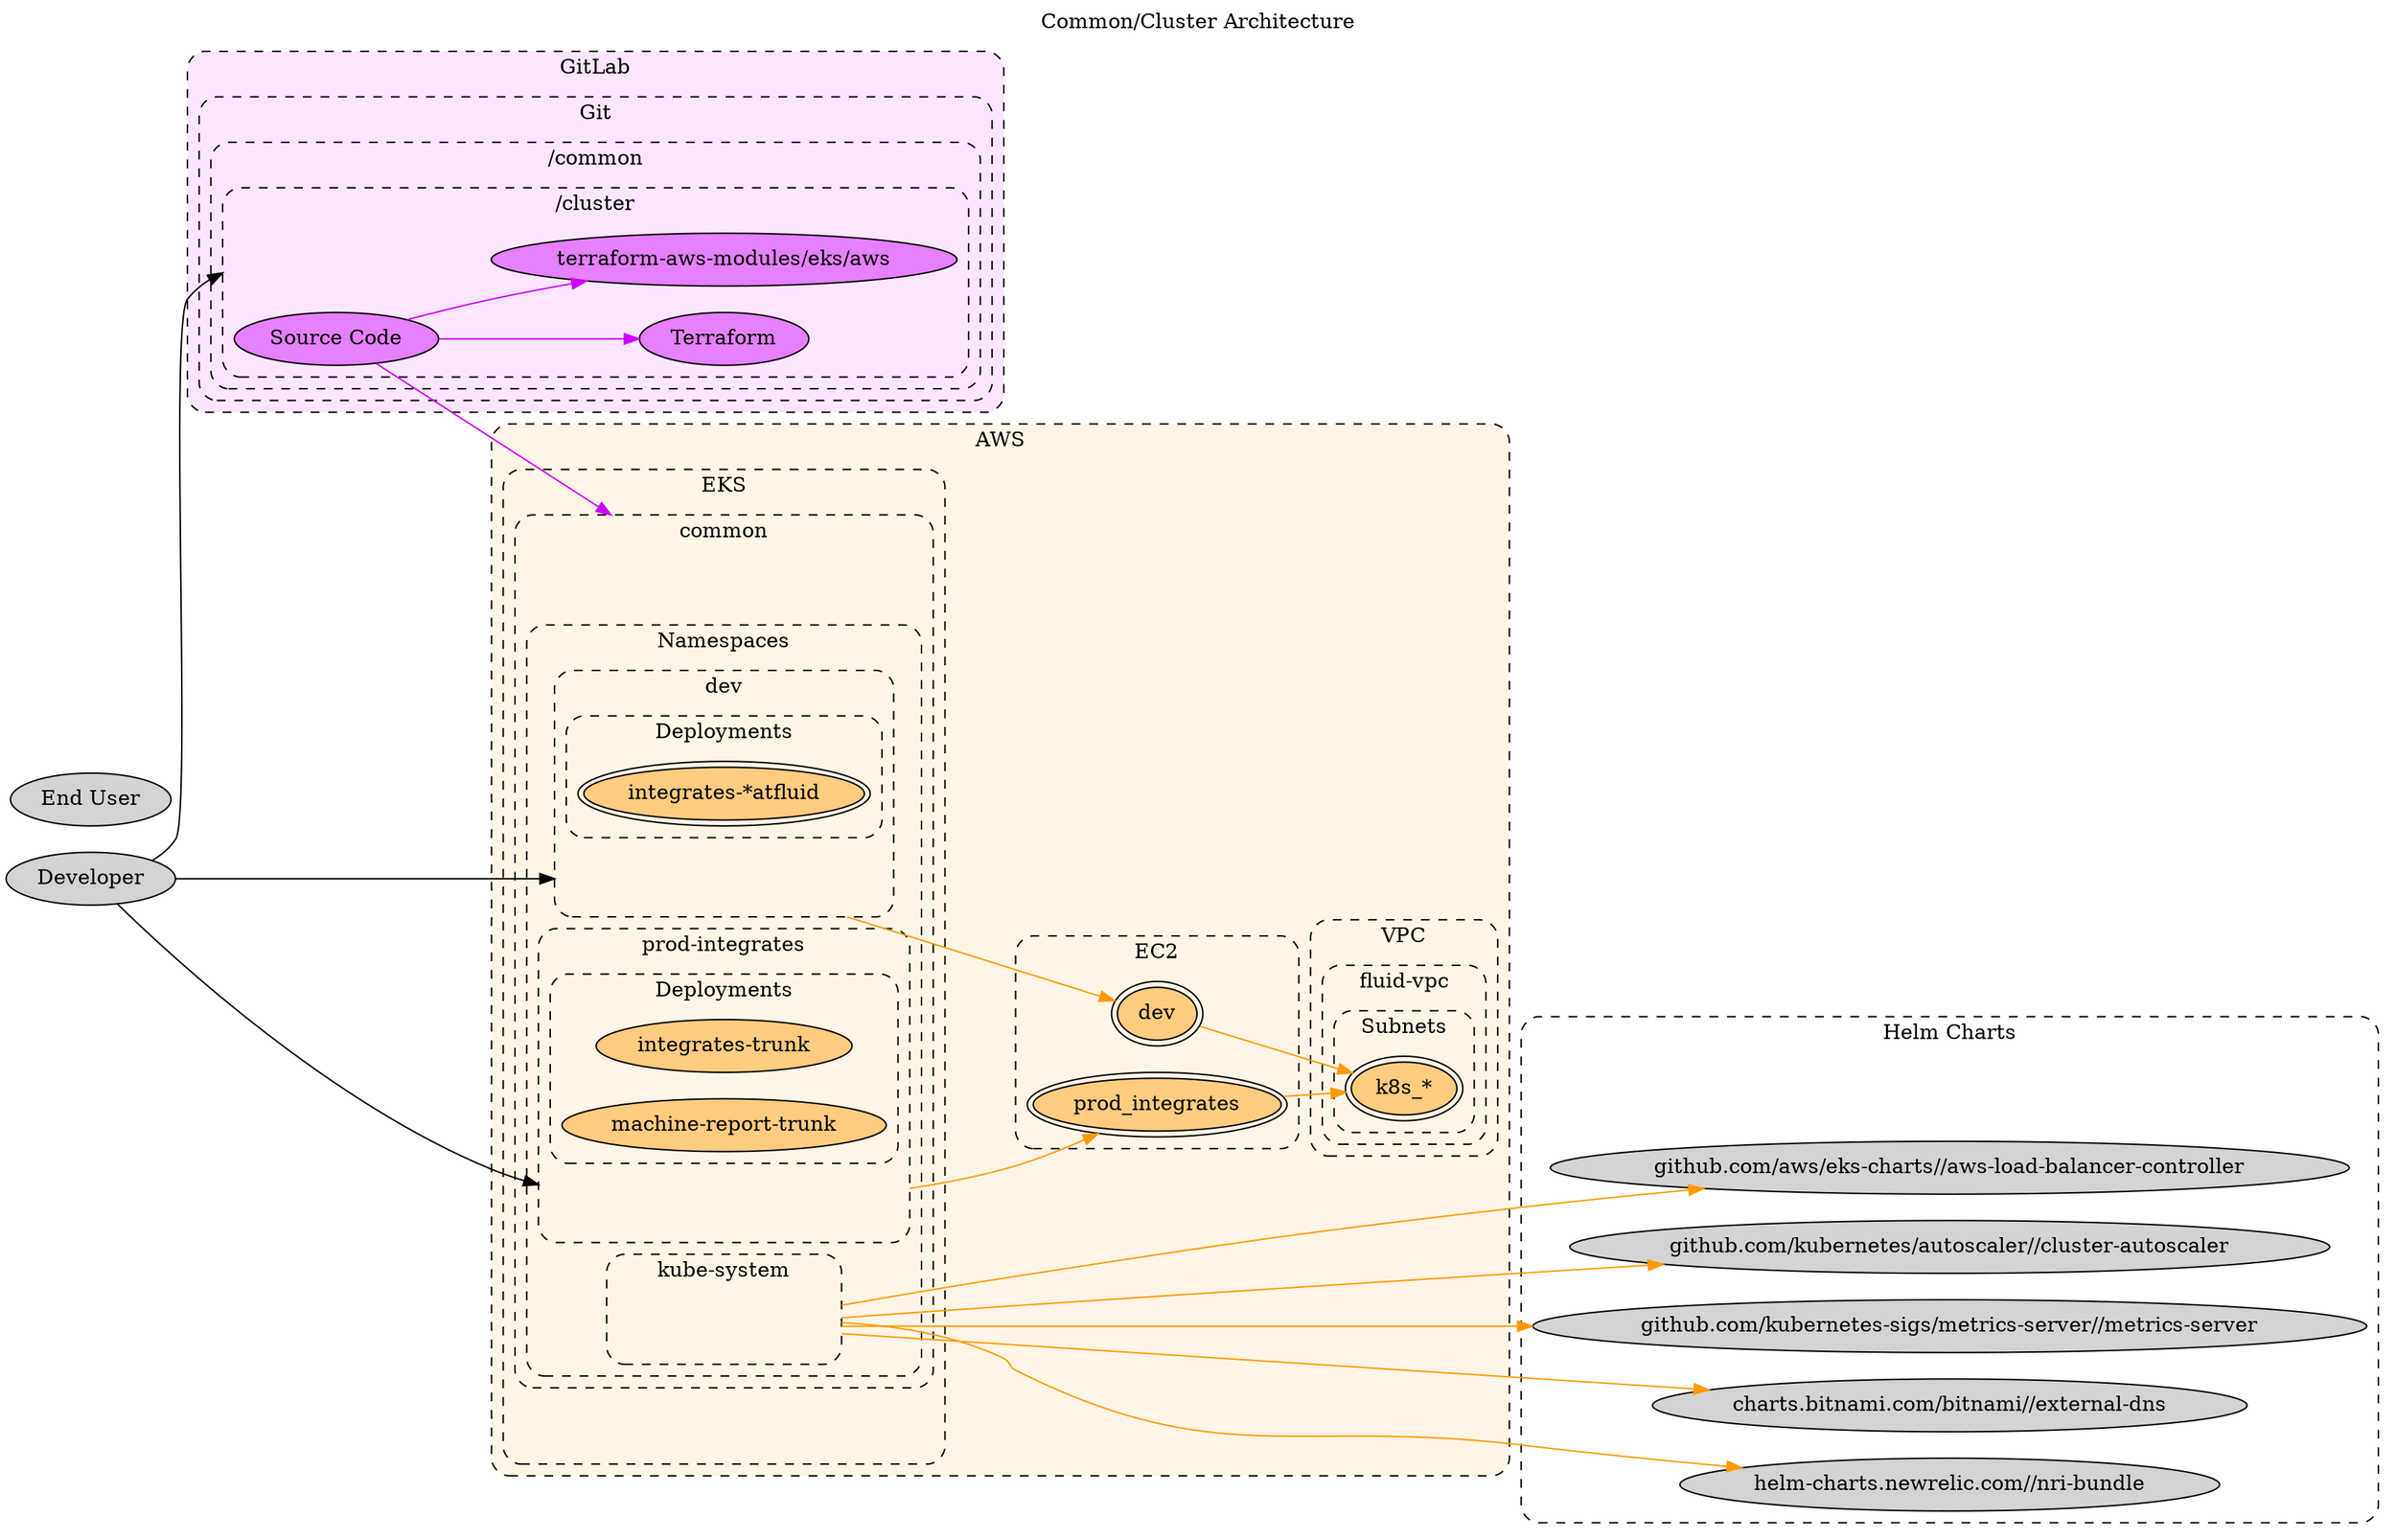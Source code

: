 // SPDX-FileCopyrightText: 2022 Fluid Attacks <development@fluidattacks.com>
//
// SPDX-License-Identifier: MPL-2.0

digraph common {
  label="Common/Cluster Architecture"
  labelloc="t"
  compound="true"
  // concentrate="true"
  rankdir="LR"
  scale="scalexy"

  node[style="filled"]
  graph[style="dashed,rounded"]

  subgraph cluster_aws {
    label="AWS"
    bgcolor="0.1 0.1 1.0"
    node[fillcolor="0.1 0.5 1.0"]

    subgraph cluster_aws_ec2 {
      label="EC2"

      aws_ec2_dev[label="dev" peripheries="2"]
      aws_ec2_prod_integrates[label="prod_integrates" peripheries="2"]
    }

    subgraph cluster_aws_eks {
      label="EKS"

      cluster_aws_eks[label="" style="invis"]

      subgraph cluster_aws_eks_common {
        label="common"

        cluster_aws_eks_common[label="" style="invis"]

        subgraph cluster_aws_eks_common_worker_groups {
          label="Worker Groups"
        }

        subgraph cluster_aws_eks_common_namespaces {
          label="Namespaces"

          subgraph cluster_aws_eks_common_namespaces_dev {
            label="dev"

            cluster_aws_eks_common_namespaces_dev[label="" style="invis"]

            subgraph cluster_aws_eks_common_namespaces_dev_deployments {
              label="Deployments"

              aws_eks_common_namespaces_dev_deployments_integrates_atfluid[label="integrates-*atfluid" peripheries="2"]
            }
          }

          subgraph cluster_aws_eks_common_namespaces_kube_system {
            label="kube-system"

            cluster_aws_eks_common_namespaces_kube_system[label="" style="invis" width="2.0"]
          }

          subgraph cluster_aws_eks_common_namespaces_prod_integrates {
            label="prod-integrates"
            cluster_aws_eks_common_namespaces_prod_integrates[label="" style="invis"]

            subgraph cluster_aws_eks_common_namespaces_prod_integrates_deployments {
              label="Deployments"

              aws_eks_common_namespaces_prod_integrates_deployments_integrates_trunk[label="integrates-trunk"]
              aws_eks_common_namespaces_prod_integrates_deployments_machine_report_trunk[label="machine-report-trunk"]
            }
          }
        }
      }
    }

    subgraph cluster_aws_vpc {
      label="VPC"

      subgraph cluster_aws_vpc_fluid_vpc {
        label="fluid-vpc"

        subgraph cluster_aws_vpc_fluid_vpc_subnets {
          label="Subnets"

          cluster_aws_vpc_fluid_vpc_subnets_k8s[label="k8s_*", peripheries="2"]
        }
      }
    }
  }

  subgraph cluster_cloudflare {
    label="Cloudflare"
    bgcolor="0.6 0.1 1.0"
    node[fillcolor="0.6 0.5 1.0"]
  }

  subgraph cluster_gitlab {
    label="GitLab"
    bgcolor="0.8 0.1 1.0"
    node[fillcolor="0.8 0.5 1.0"]

    subgraph cluster_gitlab_git {
      label="Git"

      subgraph cluster_gitlab_git_common {
        label="/common"

        subgraph cluster_gitlab_git_common_cluster {
          label="/cluster"

          cluster_gitlab_git_common_cluster[label="" style="invis"]
          gitlab_git_common_cluster[label="Source Code"]
          gitlab_git_common_cluster_terraform[label="Terraform"]
          gitlab_git_common_cluster_terraform_terraform_aws_modules_eks_aws[label="terraform-aws-modules/eks/aws"]
        }
      }
    }
  }

  subgraph cluster_helm {
    label="Helm Charts"

    cluster_helm[label="" style="invis"]
    helm_aws_load_balancer_controller[label="github.com/aws/eks-charts//aws-load-balancer-controller"]
    helm_cluster_autoscaler[label="github.com/kubernetes/autoscaler//cluster-autoscaler"]
    helm_metrics_server[label="github.com/kubernetes-sigs/metrics-server//metrics-server"]
    helm_external_dns[label="charts.bitnami.com/bitnami//external-dns"]
    helm_nri_bundle[label="helm-charts.newrelic.com//nri-bundle"]
  }

  cluster_aws_vpc_fluid_vpc_subnets_k8s -> cluster_helm[style="invis"]

  edge[color="0.1 1.0 1.0"]
  aws_ec2_dev -> cluster_aws_vpc_fluid_vpc_subnets_k8s[]
  aws_ec2_prod_integrates -> cluster_aws_vpc_fluid_vpc_subnets_k8s[]
  cluster_aws_eks_common_namespaces_dev -> aws_ec2_dev[ltail="cluster_aws_eks_common_namespaces_dev"]
  cluster_aws_eks_common_namespaces_kube_system -> helm_aws_load_balancer_controller[ltail="cluster_aws_eks_common_namespaces_kube_system"]
  cluster_aws_eks_common_namespaces_kube_system -> helm_cluster_autoscaler[ltail="cluster_aws_eks_common_namespaces_kube_system"]
  cluster_aws_eks_common_namespaces_kube_system -> helm_metrics_server[ltail="cluster_aws_eks_common_namespaces_kube_system"]
  cluster_aws_eks_common_namespaces_kube_system -> helm_external_dns[ltail="cluster_aws_eks_common_namespaces_kube_system"]
  cluster_aws_eks_common_namespaces_kube_system -> helm_nri_bundle[ltail="cluster_aws_eks_common_namespaces_kube_system"]
  cluster_aws_eks_common_namespaces_prod_integrates -> aws_ec2_prod_integrates[ltail="cluster_aws_eks_common_namespaces_prod_integrates"]

  edge[color="0.6 1.0 1.0"]

  edge[color="0.8 1.0 1.0"]
  gitlab_git_common_cluster -> cluster_aws_eks_common[lhead="cluster_aws_eks_common"]
  gitlab_git_common_cluster -> gitlab_git_common_cluster_terraform[]
  gitlab_git_common_cluster -> gitlab_git_common_cluster_terraform_terraform_aws_modules_eks_aws[]

  node[fillcolor="/x11/lightgray"]
  customer[label="End User"]
  developer[label="Developer"]

  edge[color="/x11/black"]
  developer -> cluster_aws_eks_common_namespaces_dev[lhead="cluster_aws_eks_common_namespaces_dev"]
  developer -> cluster_aws_eks_common_namespaces_prod_integrates[lhead="cluster_aws_eks_common_namespaces_prod_integrates"]
  developer -> cluster_gitlab_git_common_cluster[lhead="cluster_gitlab_git_common_cluster"]
}
